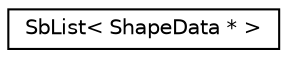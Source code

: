 digraph "Graphical Class Hierarchy"
{
 // LATEX_PDF_SIZE
  edge [fontname="Helvetica",fontsize="10",labelfontname="Helvetica",labelfontsize="10"];
  node [fontname="Helvetica",fontsize="10",shape=record];
  rankdir="LR";
  Node0 [label="SbList\< ShapeData * \>",height=0.2,width=0.4,color="black", fillcolor="white", style="filled",URL="$classSbList.html",tooltip=" "];
}
